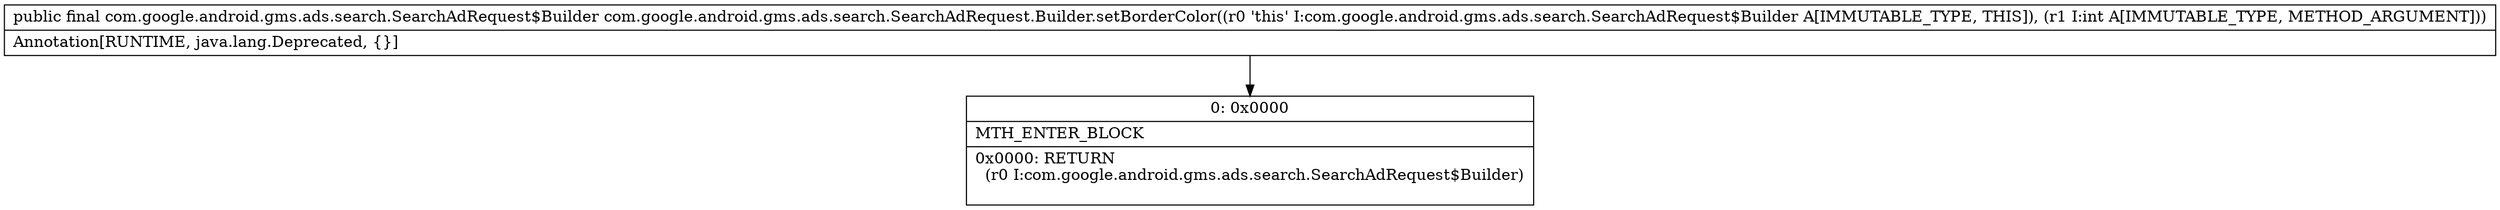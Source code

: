 digraph "CFG forcom.google.android.gms.ads.search.SearchAdRequest.Builder.setBorderColor(I)Lcom\/google\/android\/gms\/ads\/search\/SearchAdRequest$Builder;" {
Node_0 [shape=record,label="{0\:\ 0x0000|MTH_ENTER_BLOCK\l|0x0000: RETURN  \l  (r0 I:com.google.android.gms.ads.search.SearchAdRequest$Builder)\l \l}"];
MethodNode[shape=record,label="{public final com.google.android.gms.ads.search.SearchAdRequest$Builder com.google.android.gms.ads.search.SearchAdRequest.Builder.setBorderColor((r0 'this' I:com.google.android.gms.ads.search.SearchAdRequest$Builder A[IMMUTABLE_TYPE, THIS]), (r1 I:int A[IMMUTABLE_TYPE, METHOD_ARGUMENT]))  | Annotation[RUNTIME, java.lang.Deprecated, \{\}]\l}"];
MethodNode -> Node_0;
}

